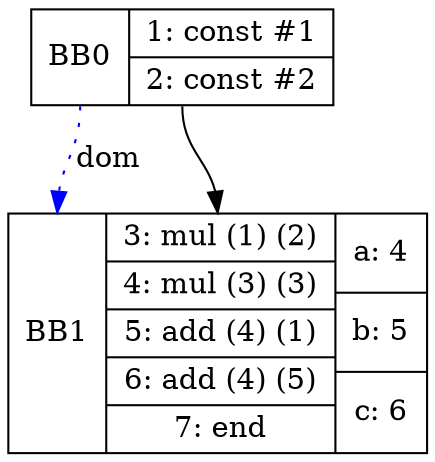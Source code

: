digraph G {
bb0[shape=record, label="<b>BB0|{1: const #1|2: const #2}"];
bb1[shape=record, label="<b>BB1|{3: mul (1) (2)|4: mul (3) (3)|5: add (4) (1)|6: add (4) (5)|7: end} | {a: 4|b: 5|c: 6}"];
bb0:s->bb1:n ;
bb0:b->bb1:b [color=blue, style=dotted, label="dom"];
}


